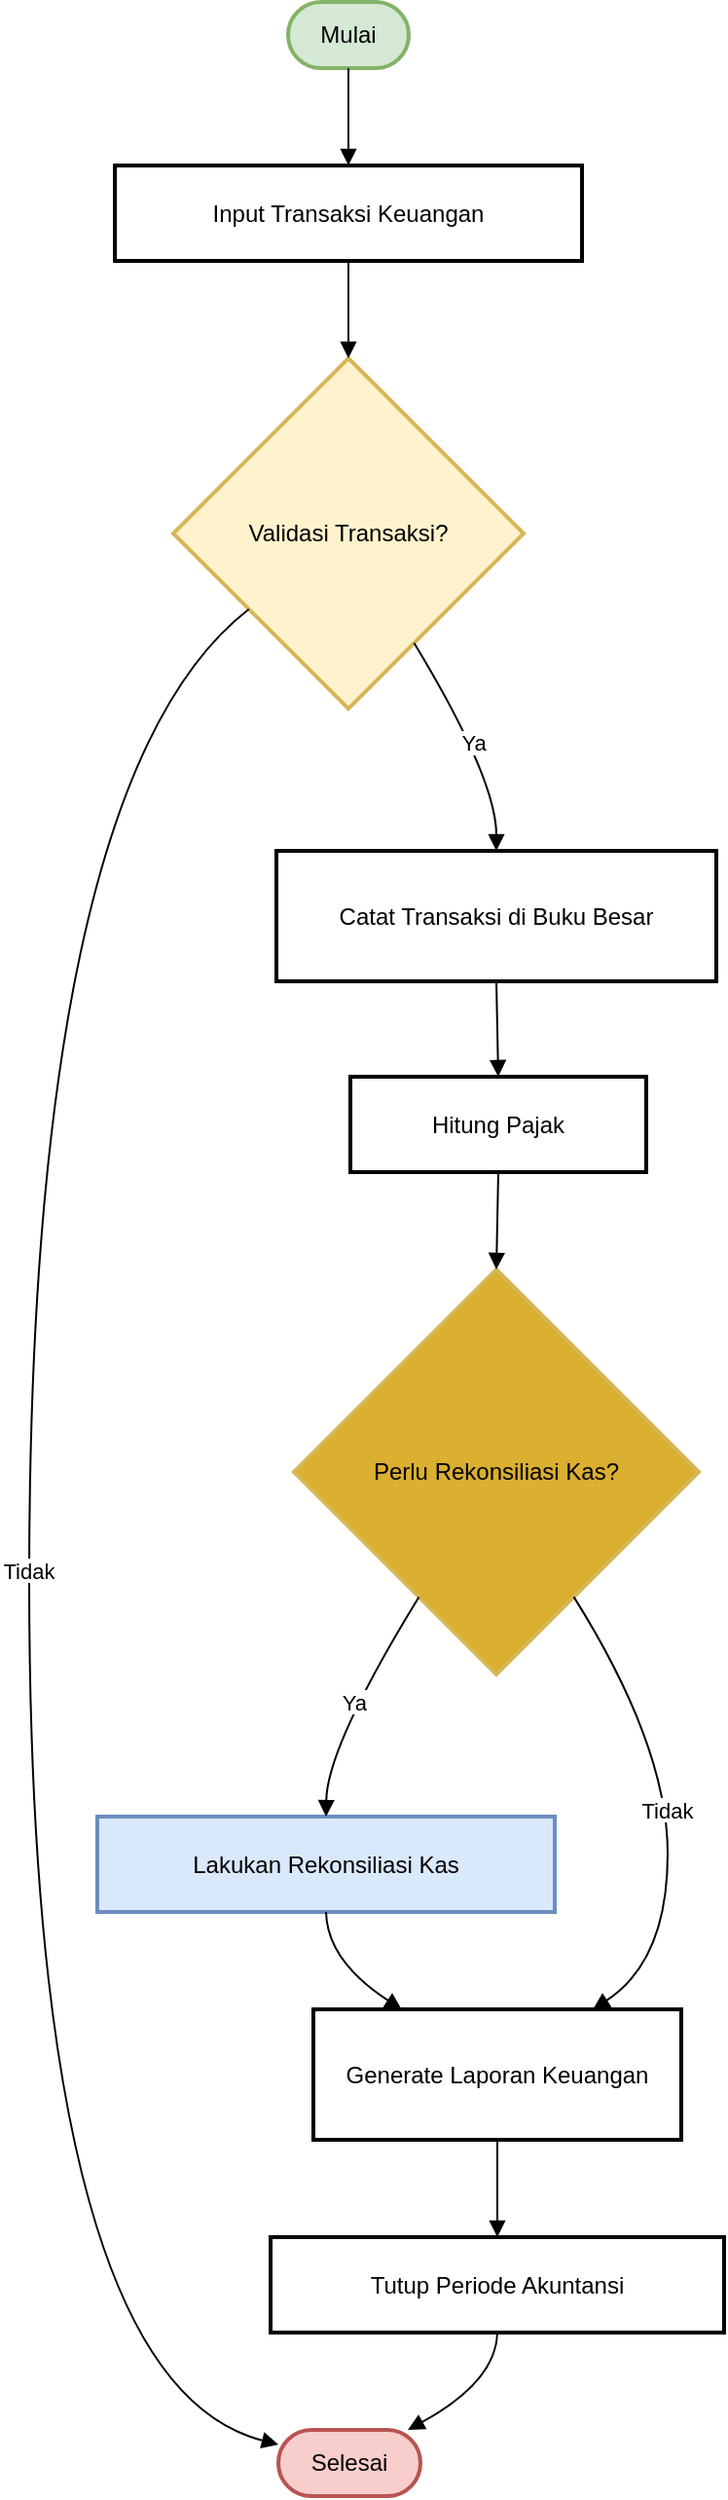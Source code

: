 <mxfile version="24.7.16">
  <diagram name="Page-1" id="yJukHgZ8KaS-mCmroaK1">
    <mxGraphModel grid="1" page="1" gridSize="10" guides="1" tooltips="1" connect="1" arrows="1" fold="1" pageScale="1" pageWidth="850" pageHeight="1100" math="0" shadow="0">
      <root>
        <mxCell id="0" />
        <mxCell id="1" parent="0" />
        <mxCell id="yo1VhYgDVZnr2qpyQSjq-15" value="Mulai" style="rounded=1;whiteSpace=wrap;arcSize=50;strokeWidth=2;fillColor=#d5e8d4;strokeColor=#82b366;" vertex="1" parent="1">
          <mxGeometry x="153" y="20" width="62" height="34" as="geometry" />
        </mxCell>
        <mxCell id="yo1VhYgDVZnr2qpyQSjq-16" value="Input Transaksi Keuangan" style="whiteSpace=wrap;strokeWidth=2;" vertex="1" parent="1">
          <mxGeometry x="64" y="104" width="240" height="49" as="geometry" />
        </mxCell>
        <mxCell id="yo1VhYgDVZnr2qpyQSjq-17" value="Validasi Transaksi?" style="rhombus;strokeWidth=2;whiteSpace=wrap;fillColor=#fff2cc;strokeColor=#d6b656;" vertex="1" parent="1">
          <mxGeometry x="94" y="203" width="180" height="180" as="geometry" />
        </mxCell>
        <mxCell id="yo1VhYgDVZnr2qpyQSjq-18" value="Catat Transaksi di Buku Besar" style="whiteSpace=wrap;strokeWidth=2;" vertex="1" parent="1">
          <mxGeometry x="147" y="456" width="226" height="67" as="geometry" />
        </mxCell>
        <mxCell id="yo1VhYgDVZnr2qpyQSjq-19" value="Hitung Pajak" style="whiteSpace=wrap;strokeWidth=2;" vertex="1" parent="1">
          <mxGeometry x="185" y="572" width="152" height="49" as="geometry" />
        </mxCell>
        <mxCell id="yo1VhYgDVZnr2qpyQSjq-20" value="Perlu Rekonsiliasi Kas?" style="rhombus;strokeWidth=2;whiteSpace=wrap;fillColor=#DBAF2F;strokeColor=#d6b656;" vertex="1" parent="1">
          <mxGeometry x="156" y="671" width="208" height="208" as="geometry" />
        </mxCell>
        <mxCell id="yo1VhYgDVZnr2qpyQSjq-21" value="Lakukan Rekonsiliasi Kas" style="whiteSpace=wrap;strokeWidth=2;fillColor=#dae8fc;strokeColor=#6c8ebf;" vertex="1" parent="1">
          <mxGeometry x="55" y="952" width="235" height="49" as="geometry" />
        </mxCell>
        <mxCell id="yo1VhYgDVZnr2qpyQSjq-22" value="Generate Laporan Keuangan" style="whiteSpace=wrap;strokeWidth=2;" vertex="1" parent="1">
          <mxGeometry x="166" y="1051" width="189" height="67" as="geometry" />
        </mxCell>
        <mxCell id="yo1VhYgDVZnr2qpyQSjq-23" value="Tutup Periode Akuntansi" style="whiteSpace=wrap;strokeWidth=2;" vertex="1" parent="1">
          <mxGeometry x="144" y="1168" width="233" height="49" as="geometry" />
        </mxCell>
        <mxCell id="yo1VhYgDVZnr2qpyQSjq-24" value="Selesai" style="rounded=1;whiteSpace=wrap;arcSize=50;strokeWidth=2;fillColor=#f8cecc;strokeColor=#b85450;" vertex="1" parent="1">
          <mxGeometry x="148" y="1267" width="73" height="34" as="geometry" />
        </mxCell>
        <mxCell id="yo1VhYgDVZnr2qpyQSjq-25" value="" style="curved=1;startArrow=none;endArrow=block;exitX=0.5;exitY=1;entryX=0.5;entryY=0;rounded=0;" edge="1" parent="1" source="yo1VhYgDVZnr2qpyQSjq-15" target="yo1VhYgDVZnr2qpyQSjq-16">
          <mxGeometry relative="1" as="geometry">
            <Array as="points" />
          </mxGeometry>
        </mxCell>
        <mxCell id="yo1VhYgDVZnr2qpyQSjq-26" value="" style="curved=1;startArrow=none;endArrow=block;exitX=0.5;exitY=1;entryX=0.5;entryY=0;rounded=0;" edge="1" parent="1" source="yo1VhYgDVZnr2qpyQSjq-16" target="yo1VhYgDVZnr2qpyQSjq-17">
          <mxGeometry relative="1" as="geometry">
            <Array as="points" />
          </mxGeometry>
        </mxCell>
        <mxCell id="yo1VhYgDVZnr2qpyQSjq-27" value="Ya" style="curved=1;startArrow=none;endArrow=block;exitX=0.8;exitY=1;entryX=0.5;entryY=-0.01;rounded=0;" edge="1" parent="1" source="yo1VhYgDVZnr2qpyQSjq-17" target="yo1VhYgDVZnr2qpyQSjq-18">
          <mxGeometry relative="1" as="geometry">
            <Array as="points">
              <mxPoint x="260" y="419" />
            </Array>
          </mxGeometry>
        </mxCell>
        <mxCell id="yo1VhYgDVZnr2qpyQSjq-28" value="" style="curved=1;startArrow=none;endArrow=block;exitX=0.5;exitY=0.99;entryX=0.5;entryY=0;rounded=0;" edge="1" parent="1" source="yo1VhYgDVZnr2qpyQSjq-18" target="yo1VhYgDVZnr2qpyQSjq-19">
          <mxGeometry relative="1" as="geometry">
            <Array as="points" />
          </mxGeometry>
        </mxCell>
        <mxCell id="yo1VhYgDVZnr2qpyQSjq-29" value="" style="curved=1;startArrow=none;endArrow=block;exitX=0.5;exitY=1;entryX=0.5;entryY=0;rounded=0;" edge="1" parent="1" source="yo1VhYgDVZnr2qpyQSjq-19" target="yo1VhYgDVZnr2qpyQSjq-20">
          <mxGeometry relative="1" as="geometry">
            <Array as="points" />
          </mxGeometry>
        </mxCell>
        <mxCell id="yo1VhYgDVZnr2qpyQSjq-30" value="Tidak" style="curved=1;startArrow=none;endArrow=block;exitX=0;exitY=0.88;entryX=0;entryY=0.22;rounded=0;" edge="1" parent="1" source="yo1VhYgDVZnr2qpyQSjq-17" target="yo1VhYgDVZnr2qpyQSjq-24">
          <mxGeometry relative="1" as="geometry">
            <Array as="points">
              <mxPoint x="20" y="419" />
              <mxPoint x="20" y="1242" />
            </Array>
          </mxGeometry>
        </mxCell>
        <mxCell id="yo1VhYgDVZnr2qpyQSjq-31" value="Ya" style="curved=1;startArrow=none;endArrow=block;exitX=0.19;exitY=1;entryX=0.5;entryY=0;rounded=0;" edge="1" parent="1" source="yo1VhYgDVZnr2qpyQSjq-20" target="yo1VhYgDVZnr2qpyQSjq-21">
          <mxGeometry relative="1" as="geometry">
            <Array as="points">
              <mxPoint x="173" y="916" />
            </Array>
          </mxGeometry>
        </mxCell>
        <mxCell id="yo1VhYgDVZnr2qpyQSjq-32" value="" style="curved=1;startArrow=none;endArrow=block;exitX=0.5;exitY=1;entryX=0.24;entryY=0;rounded=0;" edge="1" parent="1" source="yo1VhYgDVZnr2qpyQSjq-21" target="yo1VhYgDVZnr2qpyQSjq-22">
          <mxGeometry relative="1" as="geometry">
            <Array as="points">
              <mxPoint x="173" y="1026" />
            </Array>
          </mxGeometry>
        </mxCell>
        <mxCell id="yo1VhYgDVZnr2qpyQSjq-33" value="Tidak" style="curved=1;startArrow=none;endArrow=block;exitX=0.81;exitY=1;entryX=0.76;entryY=0;rounded=0;" edge="1" parent="1" source="yo1VhYgDVZnr2qpyQSjq-20" target="yo1VhYgDVZnr2qpyQSjq-22">
          <mxGeometry relative="1" as="geometry">
            <Array as="points">
              <mxPoint x="348" y="916" />
              <mxPoint x="348" y="1026" />
            </Array>
          </mxGeometry>
        </mxCell>
        <mxCell id="yo1VhYgDVZnr2qpyQSjq-34" value="" style="curved=1;startArrow=none;endArrow=block;exitX=0.5;exitY=1;entryX=0.5;entryY=-0.01;rounded=0;" edge="1" parent="1" source="yo1VhYgDVZnr2qpyQSjq-22" target="yo1VhYgDVZnr2qpyQSjq-23">
          <mxGeometry relative="1" as="geometry">
            <Array as="points" />
          </mxGeometry>
        </mxCell>
        <mxCell id="yo1VhYgDVZnr2qpyQSjq-35" value="" style="curved=1;startArrow=none;endArrow=block;exitX=0.5;exitY=0.99;entryX=0.92;entryY=-0.01;rounded=0;" edge="1" parent="1" source="yo1VhYgDVZnr2qpyQSjq-23" target="yo1VhYgDVZnr2qpyQSjq-24">
          <mxGeometry relative="1" as="geometry">
            <Array as="points">
              <mxPoint x="260" y="1242" />
            </Array>
          </mxGeometry>
        </mxCell>
      </root>
    </mxGraphModel>
  </diagram>
</mxfile>
